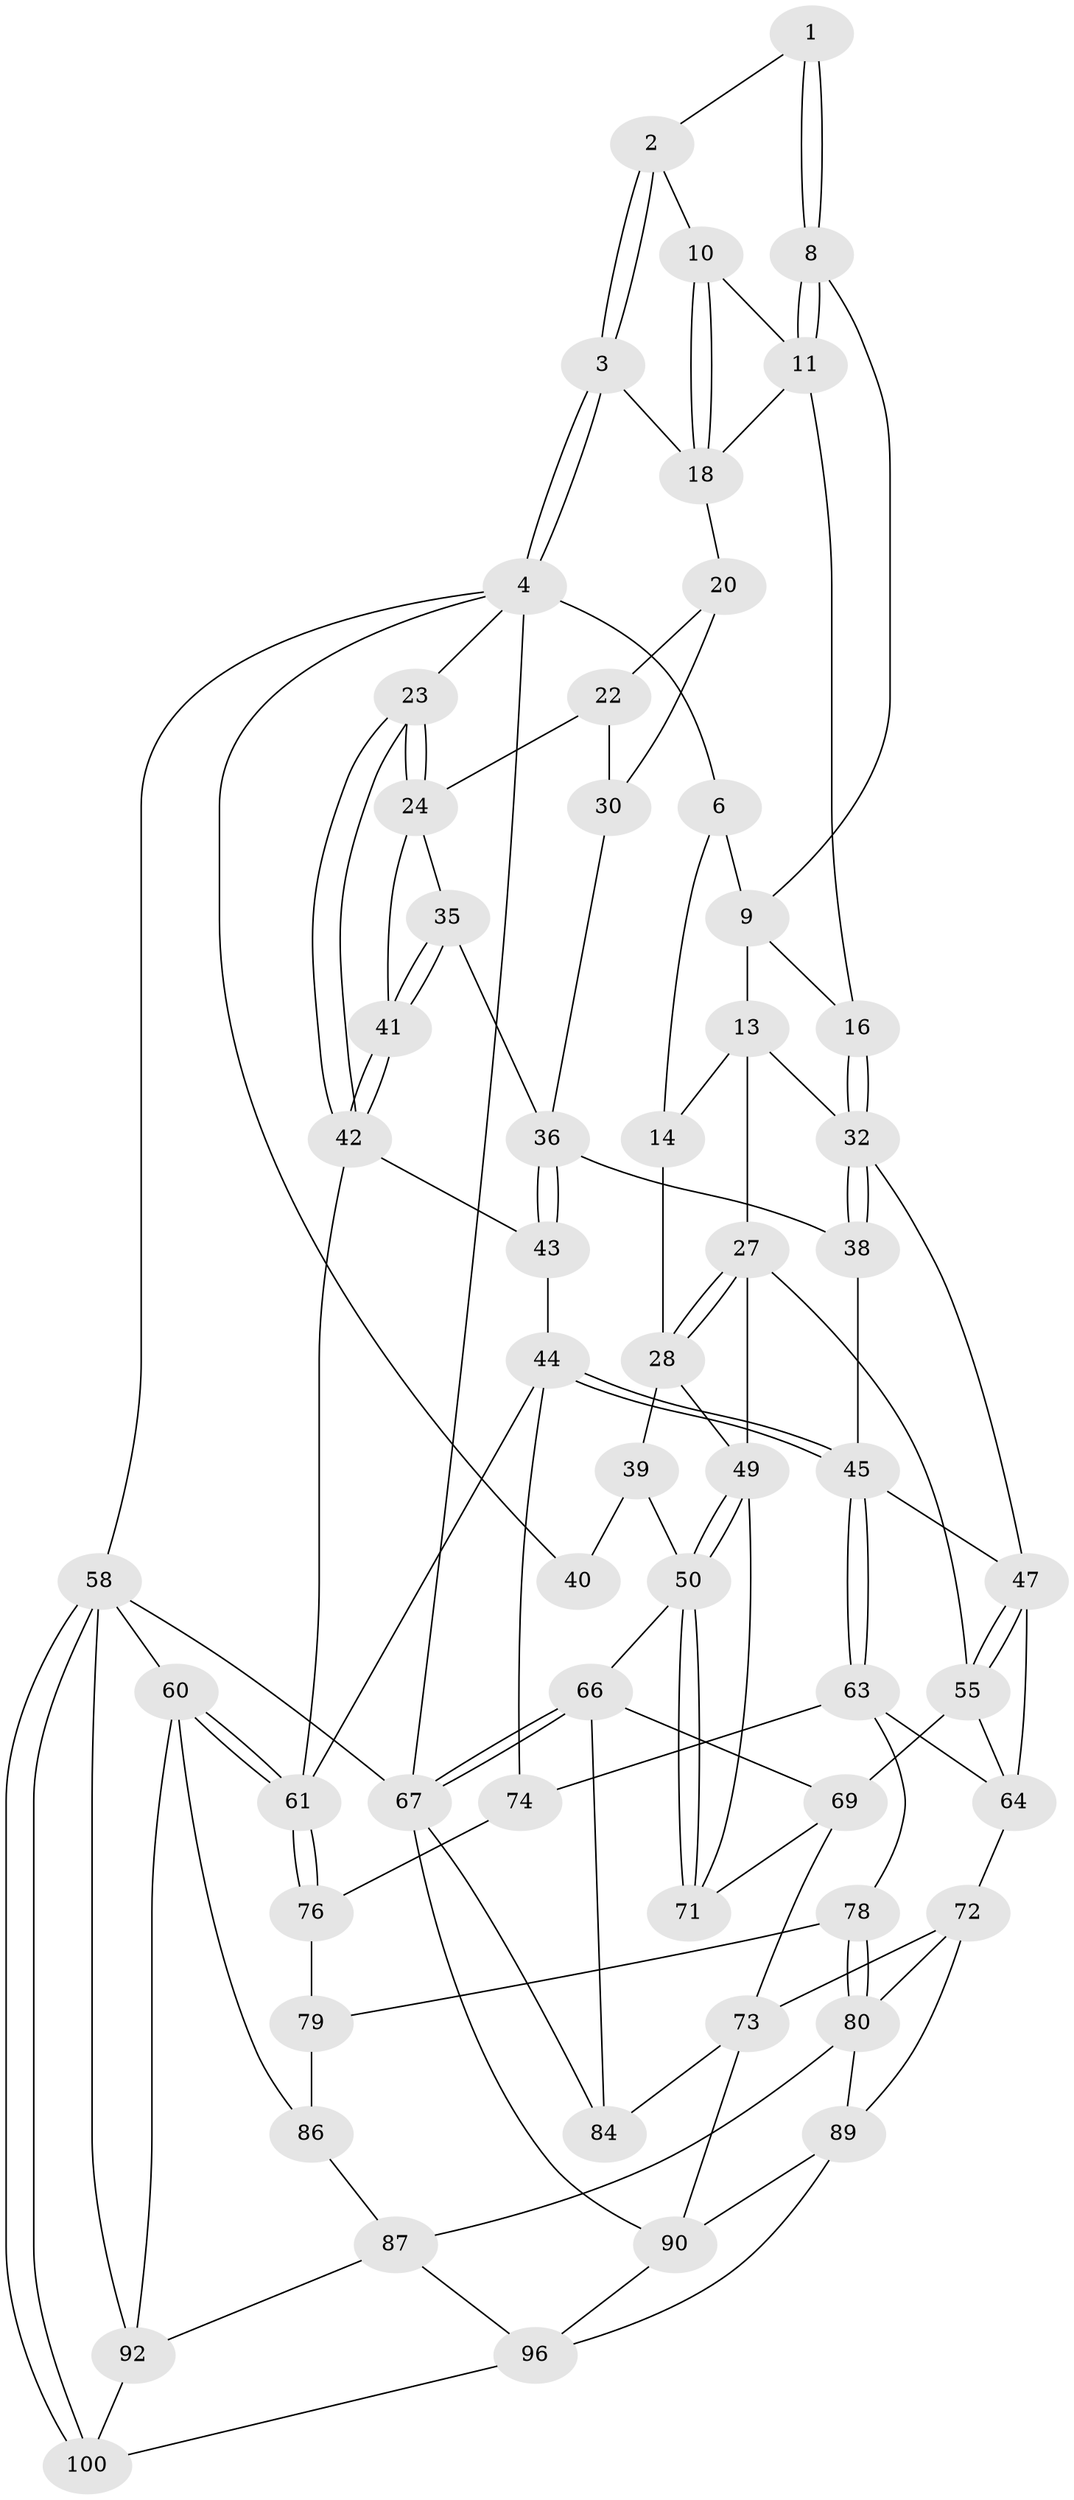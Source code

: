 // Generated by graph-tools (version 1.1) at 2025/24/03/03/25 07:24:35]
// undirected, 59 vertices, 129 edges
graph export_dot {
graph [start="1"]
  node [color=gray90,style=filled];
  1 [pos="+0.4865514736538891+0"];
  2 [pos="+0.6861670544739887+0"];
  3 [pos="+1+0",super="+17"];
  4 [pos="+1+0",super="+5"];
  6 [pos="+0+0",super="+7"];
  8 [pos="+0.4737167433508236+0.007045272980126567"];
  9 [pos="+0.32334215382767345+0.041057017150545196",super="+12"];
  10 [pos="+0.6025299990942946+0.14248078385833837"];
  11 [pos="+0.4737716109618106+0.040009029411182416",super="+15"];
  13 [pos="+0.09423028668012902+0.01874870316530052",super="+26"];
  14 [pos="+0.08019189625554717+0.00826203316654818"];
  16 [pos="+0.3348504867662281+0.16885699349504252"];
  18 [pos="+0.6029253576638833+0.14380866368475292",super="+19"];
  20 [pos="+0.5988974410928123+0.22259376432776773",super="+21"];
  22 [pos="+0.7853502480371221+0.1181775212813348",super="+25"];
  23 [pos="+1+0"];
  24 [pos="+0.8135213970993332+0.25159940095592215",super="+34"];
  27 [pos="+0.21819211704358576+0.33572733736469496",super="+53"];
  28 [pos="+0.20427606784070304+0.3350951230796002",super="+29"];
  30 [pos="+0.769916649728285+0.23732405177017865",super="+31"];
  32 [pos="+0.2713175166095633+0.3201886716970421",super="+33"];
  35 [pos="+0.7303347936152736+0.3584194270931657"];
  36 [pos="+0.6492779053787129+0.3929061496696384",super="+37"];
  38 [pos="+0.5488571424662337+0.333125152264673"];
  39 [pos="+0.15528632861482258+0.32019425263727996",super="+52"];
  40 [pos="+0+0.03232691751792206"];
  41 [pos="+0.9678424110529126+0.4126951118254781"];
  42 [pos="+1+0.4859507767550999",super="+57"];
  43 [pos="+0.6565864821867256+0.4291077060127193"];
  44 [pos="+0.6471216821463037+0.4708782594335057",super="+68"];
  45 [pos="+0.5526017238417263+0.5699471892166951",super="+46"];
  47 [pos="+0.3431672301326325+0.46329505981981445",super="+48"];
  49 [pos="+0.1499259234994152+0.41122575568588293",super="+54"];
  50 [pos="+0+0.5932451093174059",super="+51"];
  55 [pos="+0.28745079348584485+0.5779024450023822",super="+56"];
  58 [pos="+1+1",super="+59"];
  60 [pos="+1+0.6907851416455619",super="+91"];
  61 [pos="+1+0.6692204046384974",super="+62"];
  63 [pos="+0.5457647538229606+0.5805031087217528",super="+75"];
  64 [pos="+0.4609297558259141+0.5609281737155938",super="+65"];
  66 [pos="+0+1",super="+85"];
  67 [pos="+0+1",super="+97"];
  69 [pos="+0.1790406498034209+0.7011516269914986",super="+70"];
  71 [pos="+0+0.6097753682445232"];
  72 [pos="+0.31797540774769095+0.7001786174014196",super="+81"];
  73 [pos="+0.22770193034642636+0.7051090175594225",super="+83"];
  74 [pos="+0.7117313225604087+0.6284234385029501"];
  76 [pos="+0.7833469855590158+0.7637660311251993",super="+77"];
  78 [pos="+0.552031098712516+0.6887738365460555"];
  79 [pos="+0.6459731820882776+0.713843084474965",super="+82"];
  80 [pos="+0.5426789516063995+0.7025893203944535",super="+88"];
  84 [pos="+0.18702740791899275+0.8684150947049657"];
  86 [pos="+0.7372734372999021+0.792807711153227"];
  87 [pos="+0.7060933179014613+0.8238695032506529",super="+94"];
  89 [pos="+0.3630746647489471+0.8194733265215277",super="+95"];
  90 [pos="+0.35331765011818195+0.8324902815600757",super="+98"];
  92 [pos="+0.794350553264221+0.9242128582956312",super="+93"];
  96 [pos="+0.5485626626599553+0.9448279610531777",super="+99"];
  100 [pos="+0.7762220843619879+1"];
  1 -- 2;
  1 -- 8;
  1 -- 8;
  2 -- 3;
  2 -- 3;
  2 -- 10;
  3 -- 4;
  3 -- 4;
  3 -- 18;
  4 -- 23;
  4 -- 58;
  4 -- 40;
  4 -- 67;
  4 -- 6;
  6 -- 14;
  6 -- 9;
  8 -- 9;
  8 -- 11;
  8 -- 11;
  9 -- 16;
  9 -- 13;
  10 -- 11;
  10 -- 18;
  10 -- 18;
  11 -- 16;
  11 -- 18;
  13 -- 14;
  13 -- 32;
  13 -- 27;
  14 -- 28;
  16 -- 32;
  16 -- 32;
  18 -- 20;
  20 -- 22;
  20 -- 30 [weight=2];
  22 -- 24;
  22 -- 30;
  23 -- 24;
  23 -- 24;
  23 -- 42;
  23 -- 42;
  24 -- 41;
  24 -- 35;
  27 -- 28;
  27 -- 28;
  27 -- 55;
  27 -- 49;
  28 -- 49;
  28 -- 39;
  30 -- 36;
  32 -- 38;
  32 -- 38;
  32 -- 47;
  35 -- 36;
  35 -- 41;
  35 -- 41;
  36 -- 43;
  36 -- 43;
  36 -- 38;
  38 -- 45;
  39 -- 40 [weight=2];
  39 -- 50;
  41 -- 42;
  41 -- 42;
  42 -- 43;
  42 -- 61;
  43 -- 44;
  44 -- 45;
  44 -- 45;
  44 -- 74;
  44 -- 61;
  45 -- 63;
  45 -- 63;
  45 -- 47;
  47 -- 55;
  47 -- 55;
  47 -- 64;
  49 -- 50;
  49 -- 50;
  49 -- 71;
  50 -- 71;
  50 -- 71;
  50 -- 66;
  55 -- 64;
  55 -- 69;
  58 -- 100;
  58 -- 100;
  58 -- 67;
  58 -- 60;
  58 -- 92;
  60 -- 61;
  60 -- 61;
  60 -- 86;
  60 -- 92;
  61 -- 76;
  61 -- 76;
  63 -- 64;
  63 -- 74;
  63 -- 78;
  64 -- 72;
  66 -- 67;
  66 -- 67;
  66 -- 84;
  66 -- 69;
  67 -- 90;
  67 -- 84;
  69 -- 73;
  69 -- 71;
  72 -- 73;
  72 -- 89;
  72 -- 80;
  73 -- 90;
  73 -- 84;
  74 -- 76;
  76 -- 79 [weight=2];
  78 -- 79;
  78 -- 80;
  78 -- 80;
  79 -- 86;
  80 -- 87;
  80 -- 89;
  86 -- 87;
  87 -- 96;
  87 -- 92;
  89 -- 90;
  89 -- 96;
  90 -- 96;
  92 -- 100;
  96 -- 100;
}
